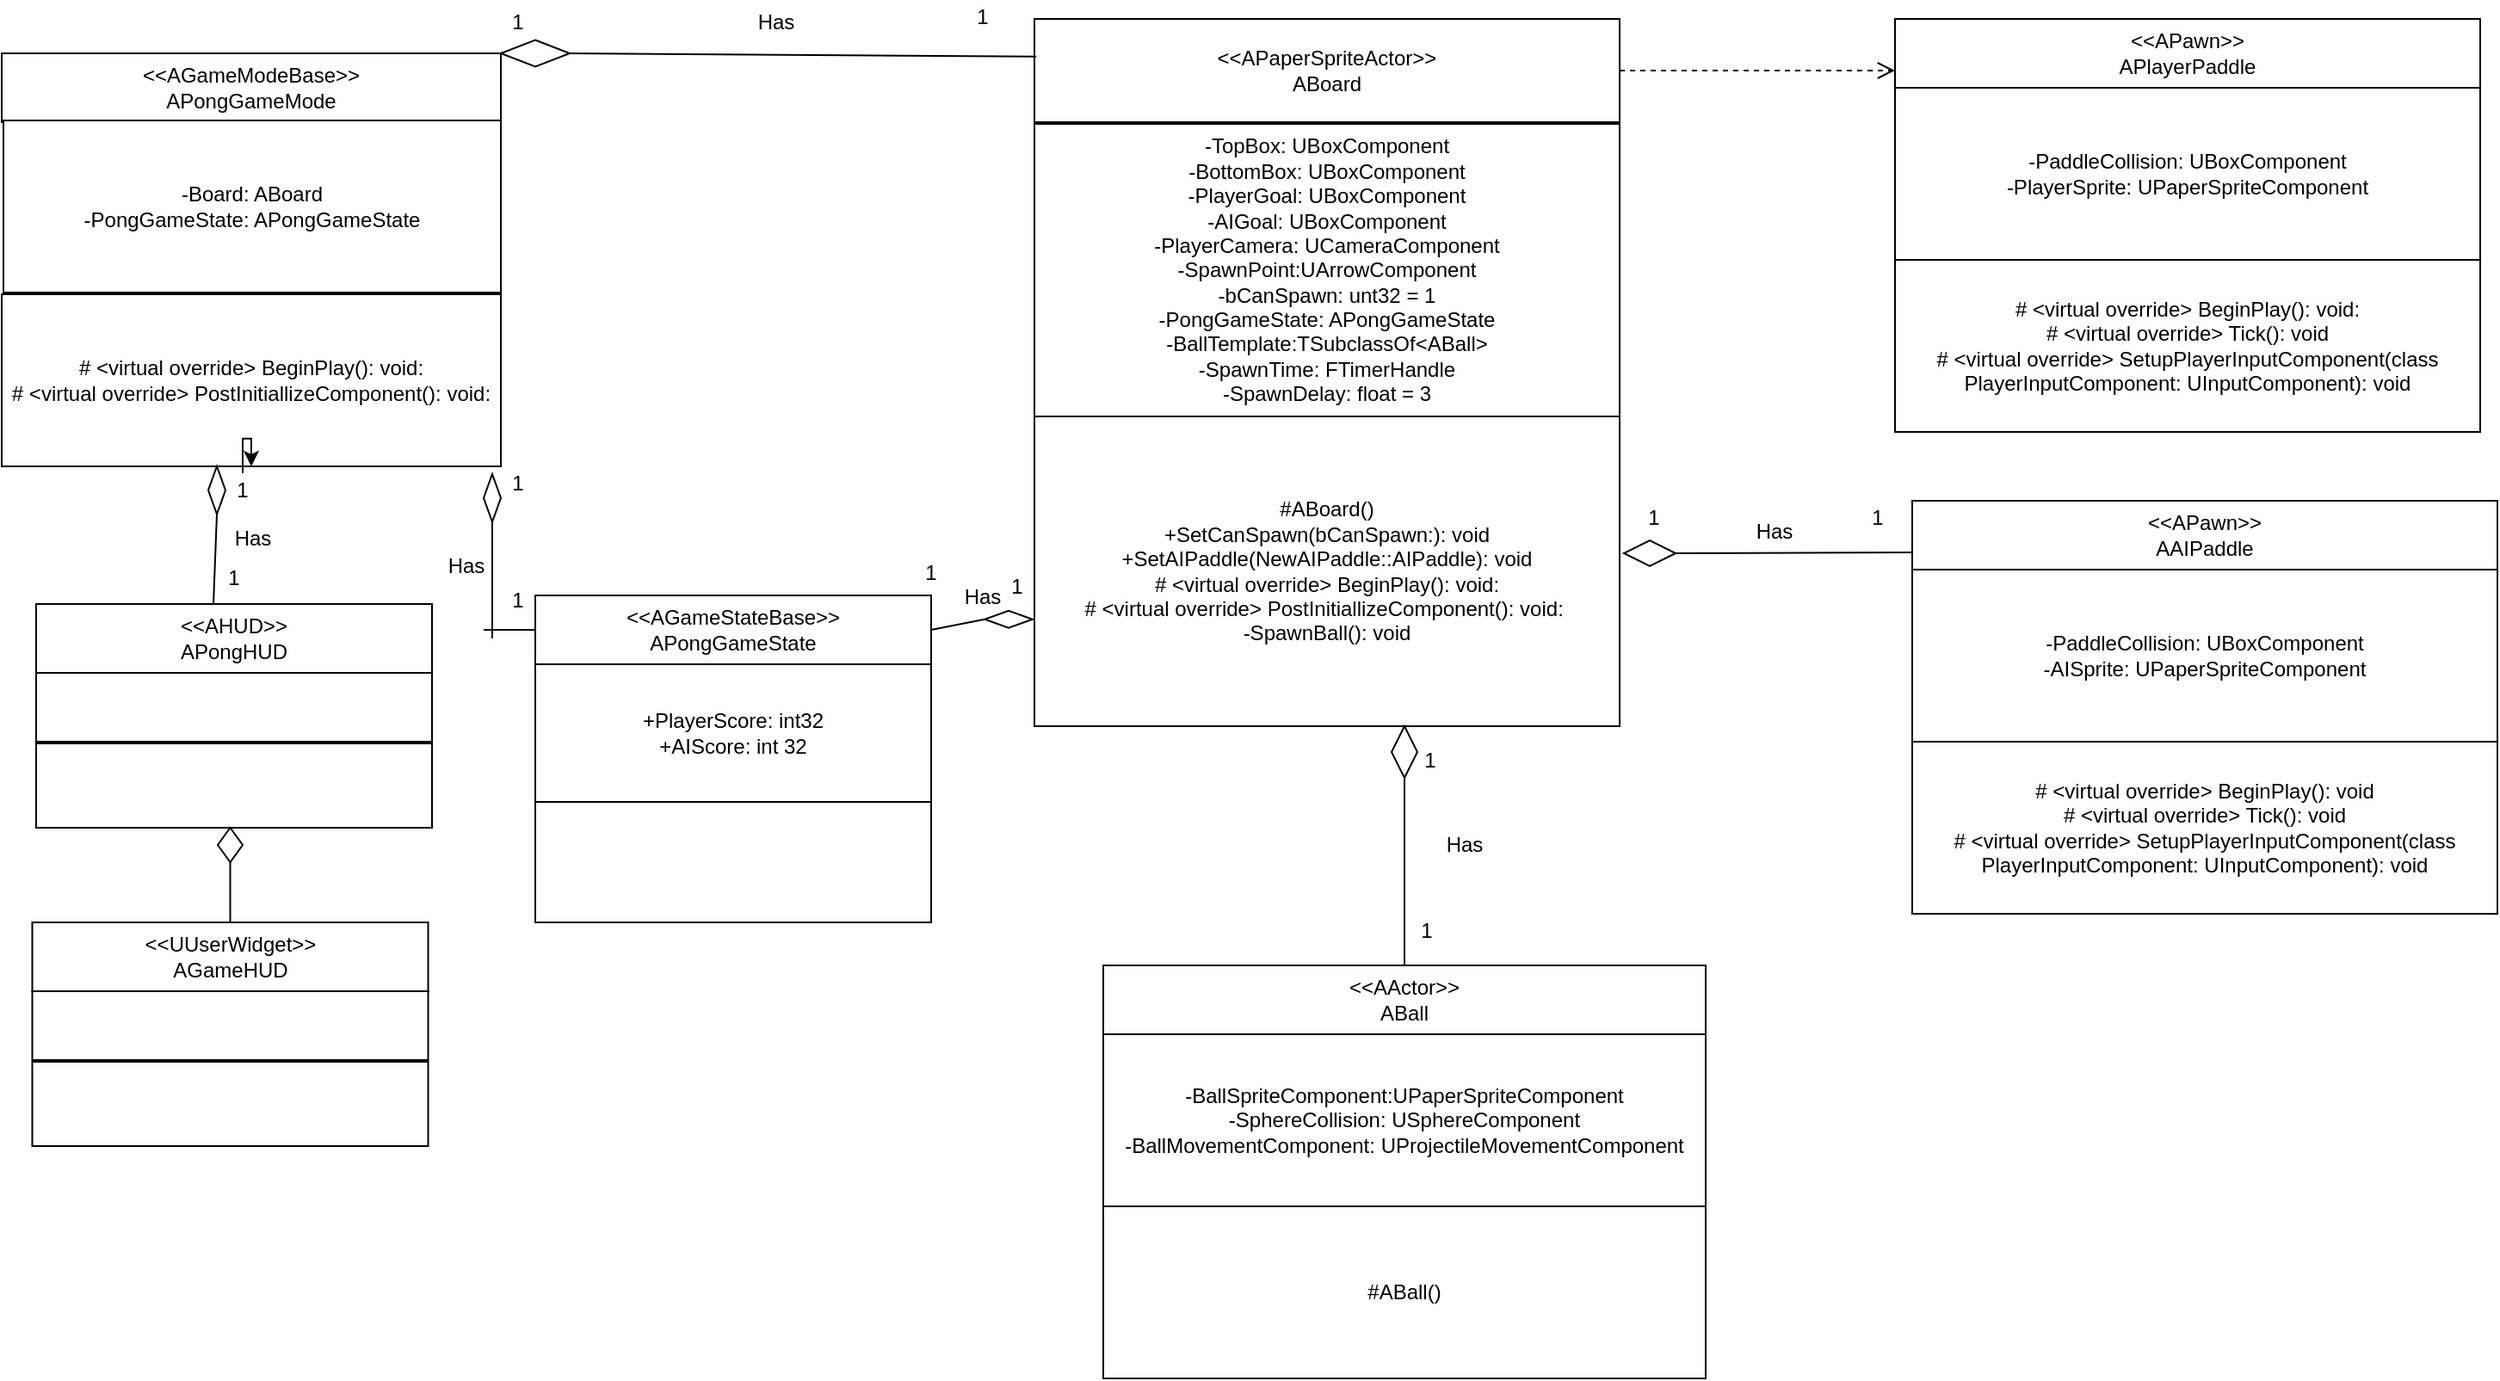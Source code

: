 <mxfile version="13.7.9" type="device"><diagram id="4yU3TEv_SDwSZ7XB2fQE" name="Page-1"><mxGraphModel dx="1730" dy="1078" grid="1" gridSize="10" guides="1" tooltips="1" connect="1" arrows="1" fold="1" page="1" pageScale="1" pageWidth="3300" pageHeight="2339" math="0" shadow="0"><root><mxCell id="0"/><mxCell id="1" parent="0"/><mxCell id="k2cwPwvi7_f8F8P3v3fg-4" value="&amp;lt;&amp;lt;AGameModeBase&amp;gt;&amp;gt;&lt;br&gt;APongGameMode" style="rounded=0;whiteSpace=wrap;html=1;" parent="1" vertex="1"><mxGeometry x="70" y="41" width="290" height="40" as="geometry"/></mxCell><mxCell id="k2cwPwvi7_f8F8P3v3fg-5" value="-Board: ABoard&lt;br&gt;-PongGameState: APongGameState" style="rounded=0;whiteSpace=wrap;html=1;" parent="1" vertex="1"><mxGeometry x="71" y="80" width="289" height="100" as="geometry"/></mxCell><mxCell id="k2cwPwvi7_f8F8P3v3fg-6" value="&lt;span&gt;# &amp;lt;virtual override&amp;gt; BeginPlay(): void:&lt;/span&gt;&lt;br&gt;&lt;span&gt;# &amp;lt;virtual override&amp;gt; PostInitiallizeComponent(): void:&lt;/span&gt;" style="rounded=0;whiteSpace=wrap;html=1;" parent="1" vertex="1"><mxGeometry x="70" y="181" width="290" height="100" as="geometry"/></mxCell><mxCell id="k2cwPwvi7_f8F8P3v3fg-7" value="&amp;lt;&amp;lt;APaperSpriteActor&amp;gt;&amp;gt;&lt;br&gt;ABoard" style="rounded=0;whiteSpace=wrap;html=1;" parent="1" vertex="1"><mxGeometry x="670" y="21" width="340" height="60" as="geometry"/></mxCell><mxCell id="k2cwPwvi7_f8F8P3v3fg-8" value="-TopBox: UBoxComponent&lt;br&gt;-BottomBox: UBoxComponent&lt;br&gt;-PlayerGoal: UBoxComponent&lt;br&gt;-AIGoal: UBoxComponent&lt;br&gt;-PlayerCamera: UCameraComponent&lt;br&gt;-SpawnPoint:UArrowComponent&lt;br&gt;-bCanSpawn: unt32 = 1&lt;br&gt;-PongGameState: APongGameState&lt;br&gt;-BallTemplate:TSubclassOf&amp;lt;ABall&amp;gt;&lt;br&gt;-SpawnTime: FTimerHandle&lt;br&gt;-SpawnDelay: float = 3" style="rounded=0;whiteSpace=wrap;html=1;" parent="1" vertex="1"><mxGeometry x="670" y="82" width="340" height="170" as="geometry"/></mxCell><mxCell id="k2cwPwvi7_f8F8P3v3fg-9" value="#ABoard()&lt;br&gt;+SetCanSpawn(bCanSpawn:): void&lt;br&gt;+SetAIPaddle(NewAIPaddle::AIPaddle): void&lt;br&gt;# &amp;lt;virtual override&amp;gt; BeginPlay(): void:&lt;br&gt;# &amp;lt;virtual override&amp;gt; PostInitiallizeComponent(): void:&amp;nbsp;&lt;br&gt;-SpawnBall(): void" style="rounded=0;whiteSpace=wrap;html=1;" parent="1" vertex="1"><mxGeometry x="670" y="252" width="340" height="180" as="geometry"/></mxCell><mxCell id="k2cwPwvi7_f8F8P3v3fg-10" value="&amp;lt;&amp;lt;APawn&amp;gt;&amp;gt;&lt;br&gt;APlayerPaddle" style="rounded=0;whiteSpace=wrap;html=1;" parent="1" vertex="1"><mxGeometry x="1170" y="21" width="340" height="40" as="geometry"/></mxCell><mxCell id="k2cwPwvi7_f8F8P3v3fg-11" value="-PaddleCollision: UBoxComponent&lt;br&gt;-PlayerSprite: UPaperSpriteComponent&lt;br&gt;" style="rounded=0;whiteSpace=wrap;html=1;" parent="1" vertex="1"><mxGeometry x="1170" y="61" width="340" height="100" as="geometry"/></mxCell><mxCell id="k2cwPwvi7_f8F8P3v3fg-12" value="&lt;span&gt;# &amp;lt;virtual override&amp;gt; BeginPlay(): void:&lt;br&gt;&lt;/span&gt;# &amp;lt;virtual override&amp;gt; Tick(): void&lt;br&gt;# &amp;lt;virtual override&amp;gt; SetupPlayerInputComponent(class PlayerInputComponent: UInputComponent): void&lt;span&gt;&lt;br&gt;&lt;/span&gt;" style="rounded=0;whiteSpace=wrap;html=1;" parent="1" vertex="1"><mxGeometry x="1170" y="161" width="340" height="100" as="geometry"/></mxCell><mxCell id="k2cwPwvi7_f8F8P3v3fg-16" value="&amp;lt;&amp;lt;APawn&amp;gt;&amp;gt;&lt;br&gt;AAIPaddle" style="rounded=0;whiteSpace=wrap;html=1;" parent="1" vertex="1"><mxGeometry x="1180" y="301" width="340" height="40" as="geometry"/></mxCell><mxCell id="k2cwPwvi7_f8F8P3v3fg-17" value="&lt;span&gt;-PaddleCollision: UBoxComponent&lt;/span&gt;&lt;br&gt;&lt;span&gt;-AI&lt;/span&gt;Sprite: UPaperSpriteComponent" style="rounded=0;whiteSpace=wrap;html=1;" parent="1" vertex="1"><mxGeometry x="1180" y="341" width="340" height="100" as="geometry"/></mxCell><mxCell id="k2cwPwvi7_f8F8P3v3fg-18" value="&lt;span&gt;# &amp;lt;virtual override&amp;gt; BeginPlay(): void&lt;br&gt;&lt;/span&gt;&lt;span&gt;# &amp;lt;virtual override&amp;gt; Tick(): void&lt;/span&gt;&lt;br&gt;&lt;span&gt;# &amp;lt;virtual override&amp;gt; SetupPlayerInputComponent(class PlayerInputComponent: UInputComponent): void&lt;/span&gt;" style="rounded=0;whiteSpace=wrap;html=1;" parent="1" vertex="1"><mxGeometry x="1180" y="441" width="340" height="100" as="geometry"/></mxCell><mxCell id="k2cwPwvi7_f8F8P3v3fg-19" value="&amp;lt;&amp;lt;AActor&amp;gt;&amp;gt;&lt;br&gt;ABall" style="rounded=0;whiteSpace=wrap;html=1;" parent="1" vertex="1"><mxGeometry x="710" y="571" width="350" height="40" as="geometry"/></mxCell><mxCell id="k2cwPwvi7_f8F8P3v3fg-20" value="-BallSpriteComponent:UPaperSpriteComponent&lt;br&gt;-SphereCollision: USphereComponent&lt;br&gt;-BallMovementComponent: UProjectileMovementComponent" style="rounded=0;whiteSpace=wrap;html=1;" parent="1" vertex="1"><mxGeometry x="710" y="611" width="350" height="100" as="geometry"/></mxCell><mxCell id="k2cwPwvi7_f8F8P3v3fg-21" value="#ABall()&lt;br&gt;" style="rounded=0;whiteSpace=wrap;html=1;" parent="1" vertex="1"><mxGeometry x="710" y="711" width="350" height="100" as="geometry"/></mxCell><mxCell id="k2cwPwvi7_f8F8P3v3fg-22" value="&amp;lt;&amp;lt;AHUD&amp;gt;&amp;gt;&lt;br&gt;APongHUD" style="rounded=0;whiteSpace=wrap;html=1;" parent="1" vertex="1"><mxGeometry x="90" y="361" width="230" height="40" as="geometry"/></mxCell><mxCell id="k2cwPwvi7_f8F8P3v3fg-23" value="" style="rounded=0;whiteSpace=wrap;html=1;" parent="1" vertex="1"><mxGeometry x="90" y="401" width="230" height="40" as="geometry"/></mxCell><mxCell id="k2cwPwvi7_f8F8P3v3fg-24" value="" style="rounded=0;whiteSpace=wrap;html=1;" parent="1" vertex="1"><mxGeometry x="90" y="442" width="230" height="49" as="geometry"/></mxCell><mxCell id="wXxNh1niWabn-WQHeT8M-1" value="&amp;lt;&amp;lt;AGameStateBase&amp;gt;&amp;gt;&lt;br&gt;APongGameState" style="rounded=0;whiteSpace=wrap;html=1;" vertex="1" parent="1"><mxGeometry x="380" y="356" width="230" height="40" as="geometry"/></mxCell><mxCell id="wXxNh1niWabn-WQHeT8M-2" value="+PlayerScore: int32&lt;br&gt;+AIScore: int 32" style="rounded=0;whiteSpace=wrap;html=1;" vertex="1" parent="1"><mxGeometry x="380" y="396" width="230" height="80" as="geometry"/></mxCell><mxCell id="wXxNh1niWabn-WQHeT8M-3" value="" style="rounded=0;whiteSpace=wrap;html=1;" vertex="1" parent="1"><mxGeometry x="380" y="476" width="230" height="70" as="geometry"/></mxCell><mxCell id="wXxNh1niWabn-WQHeT8M-4" value="" style="rhombus;whiteSpace=wrap;html=1;" vertex="1" parent="1"><mxGeometry x="360" y="33.25" width="40" height="15.5" as="geometry"/></mxCell><mxCell id="wXxNh1niWabn-WQHeT8M-5" value="" style="endArrow=none;html=1;exitX=1;exitY=0.5;exitDx=0;exitDy=0;entryX=0.003;entryY=0.364;entryDx=0;entryDy=0;entryPerimeter=0;" edge="1" parent="1" source="wXxNh1niWabn-WQHeT8M-4" target="k2cwPwvi7_f8F8P3v3fg-7"><mxGeometry width="50" height="50" relative="1" as="geometry"><mxPoint x="680" y="141" as="sourcePoint"/><mxPoint x="730" y="91" as="targetPoint"/></mxGeometry></mxCell><mxCell id="wXxNh1niWabn-WQHeT8M-6" value="Has" style="text;html=1;strokeColor=none;fillColor=none;align=center;verticalAlign=middle;whiteSpace=wrap;rounded=0;" vertex="1" parent="1"><mxGeometry x="500" y="13.25" width="40" height="20" as="geometry"/></mxCell><mxCell id="wXxNh1niWabn-WQHeT8M-7" value="1" style="text;html=1;strokeColor=none;fillColor=none;align=center;verticalAlign=middle;whiteSpace=wrap;rounded=0;" vertex="1" parent="1"><mxGeometry x="350" y="13.25" width="40" height="20" as="geometry"/></mxCell><mxCell id="wXxNh1niWabn-WQHeT8M-10" value="1" style="text;html=1;strokeColor=none;fillColor=none;align=center;verticalAlign=middle;whiteSpace=wrap;rounded=0;" vertex="1" parent="1"><mxGeometry x="620" y="10" width="40" height="20" as="geometry"/></mxCell><mxCell id="wXxNh1niWabn-WQHeT8M-12" value="" style="rhombus;whiteSpace=wrap;html=1;" vertex="1" parent="1"><mxGeometry x="877.5" y="432" width="15" height="30" as="geometry"/></mxCell><mxCell id="wXxNh1niWabn-WQHeT8M-13" value="" style="rhombus;whiteSpace=wrap;html=1;rotation=90;" vertex="1" parent="1"><mxGeometry x="1020" y="316.5" width="15" height="30" as="geometry"/></mxCell><mxCell id="wXxNh1niWabn-WQHeT8M-15" value="" style="rhombus;whiteSpace=wrap;html=1;" vertex="1" parent="1"><mxGeometry x="350" y="285.5" width="10" height="27.75" as="geometry"/></mxCell><mxCell id="wXxNh1niWabn-WQHeT8M-18" value="" style="rhombus;whiteSpace=wrap;html=1;" vertex="1" parent="1"><mxGeometry x="190" y="281" width="10" height="27.75" as="geometry"/></mxCell><mxCell id="wXxNh1niWabn-WQHeT8M-22" value="" style="endArrow=none;html=1;exitX=0.5;exitY=1;exitDx=0;exitDy=0;" edge="1" parent="1" source="wXxNh1niWabn-WQHeT8M-12" target="k2cwPwvi7_f8F8P3v3fg-19"><mxGeometry width="50" height="50" relative="1" as="geometry"><mxPoint x="840" y="121" as="sourcePoint"/><mxPoint x="890" y="71" as="targetPoint"/></mxGeometry></mxCell><mxCell id="wXxNh1niWabn-WQHeT8M-23" value="" style="endArrow=none;html=1;entryX=0.5;entryY=0;entryDx=0;entryDy=0;exitX=0;exitY=0.75;exitDx=0;exitDy=0;" edge="1" parent="1" source="k2cwPwvi7_f8F8P3v3fg-16" target="wXxNh1niWabn-WQHeT8M-13"><mxGeometry width="50" height="50" relative="1" as="geometry"><mxPoint x="860" y="481" as="sourcePoint"/><mxPoint x="910" y="431" as="targetPoint"/></mxGeometry></mxCell><mxCell id="wXxNh1niWabn-WQHeT8M-24" value="" style="endArrow=none;html=1;exitX=0.5;exitY=1;exitDx=0;exitDy=0;" edge="1" parent="1" source="wXxNh1niWabn-WQHeT8M-15"><mxGeometry width="50" height="50" relative="1" as="geometry"><mxPoint x="760" y="421" as="sourcePoint"/><mxPoint x="355" y="381" as="targetPoint"/></mxGeometry></mxCell><mxCell id="wXxNh1niWabn-WQHeT8M-25" value="" style="endArrow=none;html=1;entryX=0;entryY=0.5;entryDx=0;entryDy=0;" edge="1" parent="1" target="wXxNh1niWabn-WQHeT8M-1"><mxGeometry width="50" height="50" relative="1" as="geometry"><mxPoint x="350" y="376" as="sourcePoint"/><mxPoint x="810" y="371" as="targetPoint"/></mxGeometry></mxCell><mxCell id="wXxNh1niWabn-WQHeT8M-27" value="" style="endArrow=none;html=1;exitX=0.5;exitY=1;exitDx=0;exitDy=0;" edge="1" parent="1" source="wXxNh1niWabn-WQHeT8M-18"><mxGeometry width="50" height="50" relative="1" as="geometry"><mxPoint x="200" y="311" as="sourcePoint"/><mxPoint x="193" y="361" as="targetPoint"/></mxGeometry></mxCell><mxCell id="wXxNh1niWabn-WQHeT8M-29" value="" style="html=1;verticalAlign=bottom;endArrow=open;dashed=1;endSize=8;entryX=0;entryY=0.75;entryDx=0;entryDy=0;exitX=1;exitY=0.5;exitDx=0;exitDy=0;" edge="1" parent="1" source="k2cwPwvi7_f8F8P3v3fg-7" target="k2cwPwvi7_f8F8P3v3fg-10"><mxGeometry x="0.875" y="380" relative="1" as="geometry"><mxPoint x="950" y="-59" as="sourcePoint"/><mxPoint x="870" y="-59" as="targetPoint"/><mxPoint as="offset"/></mxGeometry></mxCell><mxCell id="wXxNh1niWabn-WQHeT8M-30" value="Has" style="text;html=1;strokeColor=none;fillColor=none;align=center;verticalAlign=middle;whiteSpace=wrap;rounded=0;" vertex="1" parent="1"><mxGeometry x="900" y="491" width="40" height="20" as="geometry"/></mxCell><mxCell id="wXxNh1niWabn-WQHeT8M-31" value="Has" style="text;html=1;strokeColor=none;fillColor=none;align=center;verticalAlign=middle;whiteSpace=wrap;rounded=0;" vertex="1" parent="1"><mxGeometry x="1080" y="308.75" width="40" height="20" as="geometry"/></mxCell><mxCell id="wXxNh1niWabn-WQHeT8M-32" value="Has" style="text;html=1;strokeColor=none;fillColor=none;align=center;verticalAlign=middle;whiteSpace=wrap;rounded=0;" vertex="1" parent="1"><mxGeometry x="320" y="328.75" width="40" height="20" as="geometry"/></mxCell><mxCell id="wXxNh1niWabn-WQHeT8M-33" value="Has" style="text;html=1;strokeColor=none;fillColor=none;align=center;verticalAlign=middle;whiteSpace=wrap;rounded=0;" vertex="1" parent="1"><mxGeometry x="195.5" y="313.25" width="40" height="20" as="geometry"/></mxCell><mxCell id="wXxNh1niWabn-WQHeT8M-34" value="1" style="text;html=1;strokeColor=none;fillColor=none;align=center;verticalAlign=middle;whiteSpace=wrap;rounded=0;" vertex="1" parent="1"><mxGeometry x="350" y="281" width="40" height="20" as="geometry"/></mxCell><mxCell id="wXxNh1niWabn-WQHeT8M-35" value="1" style="text;html=1;strokeColor=none;fillColor=none;align=center;verticalAlign=middle;whiteSpace=wrap;rounded=0;" vertex="1" parent="1"><mxGeometry x="350" y="348.75" width="40" height="20" as="geometry"/></mxCell><mxCell id="wXxNh1niWabn-WQHeT8M-51" value="" style="edgeStyle=orthogonalEdgeStyle;rounded=0;orthogonalLoop=1;jettySize=auto;html=1;" edge="1" parent="1" source="wXxNh1niWabn-WQHeT8M-36" target="k2cwPwvi7_f8F8P3v3fg-6"><mxGeometry relative="1" as="geometry"/></mxCell><mxCell id="wXxNh1niWabn-WQHeT8M-36" value="1" style="text;html=1;strokeColor=none;fillColor=none;align=center;verticalAlign=middle;whiteSpace=wrap;rounded=0;" vertex="1" parent="1"><mxGeometry x="190" y="284.87" width="40" height="20" as="geometry"/></mxCell><mxCell id="wXxNh1niWabn-WQHeT8M-37" value="1" style="text;html=1;strokeColor=none;fillColor=none;align=center;verticalAlign=middle;whiteSpace=wrap;rounded=0;" vertex="1" parent="1"><mxGeometry x="185" y="336" width="40" height="20" as="geometry"/></mxCell><mxCell id="wXxNh1niWabn-WQHeT8M-38" value="1" style="text;html=1;strokeColor=none;fillColor=none;align=center;verticalAlign=middle;whiteSpace=wrap;rounded=0;" vertex="1" parent="1"><mxGeometry x="880" y="442" width="40" height="20" as="geometry"/></mxCell><mxCell id="wXxNh1niWabn-WQHeT8M-39" value="1" style="text;html=1;strokeColor=none;fillColor=none;align=center;verticalAlign=middle;whiteSpace=wrap;rounded=0;" vertex="1" parent="1"><mxGeometry x="877.5" y="541" width="40" height="20" as="geometry"/></mxCell><mxCell id="wXxNh1niWabn-WQHeT8M-40" value="1" style="text;html=1;strokeColor=none;fillColor=none;align=center;verticalAlign=middle;whiteSpace=wrap;rounded=0;" vertex="1" parent="1"><mxGeometry x="1010" y="301" width="40" height="20" as="geometry"/></mxCell><mxCell id="wXxNh1niWabn-WQHeT8M-41" value="1" style="text;html=1;strokeColor=none;fillColor=none;align=center;verticalAlign=middle;whiteSpace=wrap;rounded=0;" vertex="1" parent="1"><mxGeometry x="1140" y="301" width="40" height="20" as="geometry"/></mxCell><mxCell id="wXxNh1niWabn-WQHeT8M-43" value="" style="rhombus;whiteSpace=wrap;html=1;rotation=90;" vertex="1" parent="1"><mxGeometry x="650" y="356" width="10" height="27.75" as="geometry"/></mxCell><mxCell id="wXxNh1niWabn-WQHeT8M-44" value="" style="endArrow=none;html=1;exitX=1;exitY=0.5;exitDx=0;exitDy=0;entryX=0.5;entryY=1;entryDx=0;entryDy=0;" edge="1" parent="1" source="wXxNh1niWabn-WQHeT8M-1" target="wXxNh1niWabn-WQHeT8M-43"><mxGeometry width="50" height="50" relative="1" as="geometry"><mxPoint x="720" y="301" as="sourcePoint"/><mxPoint x="770" y="251" as="targetPoint"/></mxGeometry></mxCell><mxCell id="wXxNh1niWabn-WQHeT8M-45" value="Has" style="text;html=1;strokeColor=none;fillColor=none;align=center;verticalAlign=middle;whiteSpace=wrap;rounded=0;" vertex="1" parent="1"><mxGeometry x="620" y="346.5" width="40" height="20" as="geometry"/></mxCell><mxCell id="wXxNh1niWabn-WQHeT8M-46" value="1" style="text;html=1;strokeColor=none;fillColor=none;align=center;verticalAlign=middle;whiteSpace=wrap;rounded=0;" vertex="1" parent="1"><mxGeometry x="640" y="341" width="40" height="20" as="geometry"/></mxCell><mxCell id="wXxNh1niWabn-WQHeT8M-47" value="1" style="text;html=1;strokeColor=none;fillColor=none;align=center;verticalAlign=middle;whiteSpace=wrap;rounded=0;" vertex="1" parent="1"><mxGeometry x="590" y="333.25" width="40" height="20" as="geometry"/></mxCell><mxCell id="wXxNh1niWabn-WQHeT8M-48" value="&amp;lt;&amp;lt;UUserWidget&amp;gt;&amp;gt;&lt;br&gt;AGameHUD" style="rounded=0;whiteSpace=wrap;html=1;" vertex="1" parent="1"><mxGeometry x="87.75" y="546" width="230" height="40" as="geometry"/></mxCell><mxCell id="wXxNh1niWabn-WQHeT8M-49" value="" style="rounded=0;whiteSpace=wrap;html=1;" vertex="1" parent="1"><mxGeometry x="87.75" y="586" width="230" height="40" as="geometry"/></mxCell><mxCell id="wXxNh1niWabn-WQHeT8M-50" value="" style="rounded=0;whiteSpace=wrap;html=1;" vertex="1" parent="1"><mxGeometry x="87.75" y="627" width="230" height="49" as="geometry"/></mxCell><mxCell id="wXxNh1niWabn-WQHeT8M-52" value="" style="rhombus;whiteSpace=wrap;html=1;" vertex="1" parent="1"><mxGeometry x="195.5" y="491" width="14.5" height="20" as="geometry"/></mxCell><mxCell id="wXxNh1niWabn-WQHeT8M-53" value="" style="endArrow=none;html=1;exitX=0.5;exitY=1;exitDx=0;exitDy=0;entryX=0.5;entryY=0;entryDx=0;entryDy=0;" edge="1" parent="1" source="wXxNh1niWabn-WQHeT8M-52" target="wXxNh1niWabn-WQHeT8M-48"><mxGeometry width="50" height="50" relative="1" as="geometry"><mxPoint x="260" y="451" as="sourcePoint"/><mxPoint x="203" y="531" as="targetPoint"/></mxGeometry></mxCell></root></mxGraphModel></diagram></mxfile>